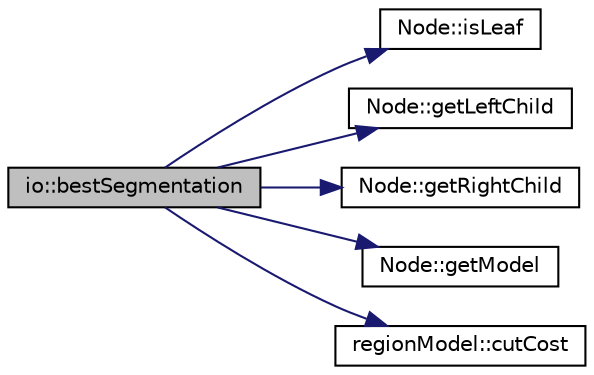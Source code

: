 digraph "io::bestSegmentation"
{
  edge [fontname="Helvetica",fontsize="10",labelfontname="Helvetica",labelfontsize="10"];
  node [fontname="Helvetica",fontsize="10",shape=record];
  rankdir="LR";
  Node1 [label="io::bestSegmentation",height=0.2,width=0.4,color="black", fillcolor="grey75", style="filled", fontcolor="black"];
  Node1 -> Node2 [color="midnightblue",fontsize="10",style="solid",fontname="Helvetica"];
  Node2 [label="Node::isLeaf",height=0.2,width=0.4,color="black", fillcolor="white", style="filled",URL="$class_node.html#a3a61dca67d5ad06cacb8c48eb6374973"];
  Node1 -> Node3 [color="midnightblue",fontsize="10",style="solid",fontname="Helvetica"];
  Node3 [label="Node::getLeftChild",height=0.2,width=0.4,color="black", fillcolor="white", style="filled",URL="$class_node.html#a498a3ea76df240287b5a91aeaec2be95"];
  Node1 -> Node4 [color="midnightblue",fontsize="10",style="solid",fontname="Helvetica"];
  Node4 [label="Node::getRightChild",height=0.2,width=0.4,color="black", fillcolor="white", style="filled",URL="$class_node.html#a531a8178f01a328bec4c4e8a3b93b67f"];
  Node1 -> Node5 [color="midnightblue",fontsize="10",style="solid",fontname="Helvetica"];
  Node5 [label="Node::getModel",height=0.2,width=0.4,color="black", fillcolor="white", style="filled",URL="$class_node.html#adcc7f26a2ccf3a8fcc387ed820624d99"];
  Node1 -> Node6 [color="midnightblue",fontsize="10",style="solid",fontname="Helvetica"];
  Node6 [label="regionModel::cutCost",height=0.2,width=0.4,color="black", fillcolor="white", style="filled",URL="$classregion_model.html#ab26eb4d56d4663e98c071266382d5e1c"];
}
